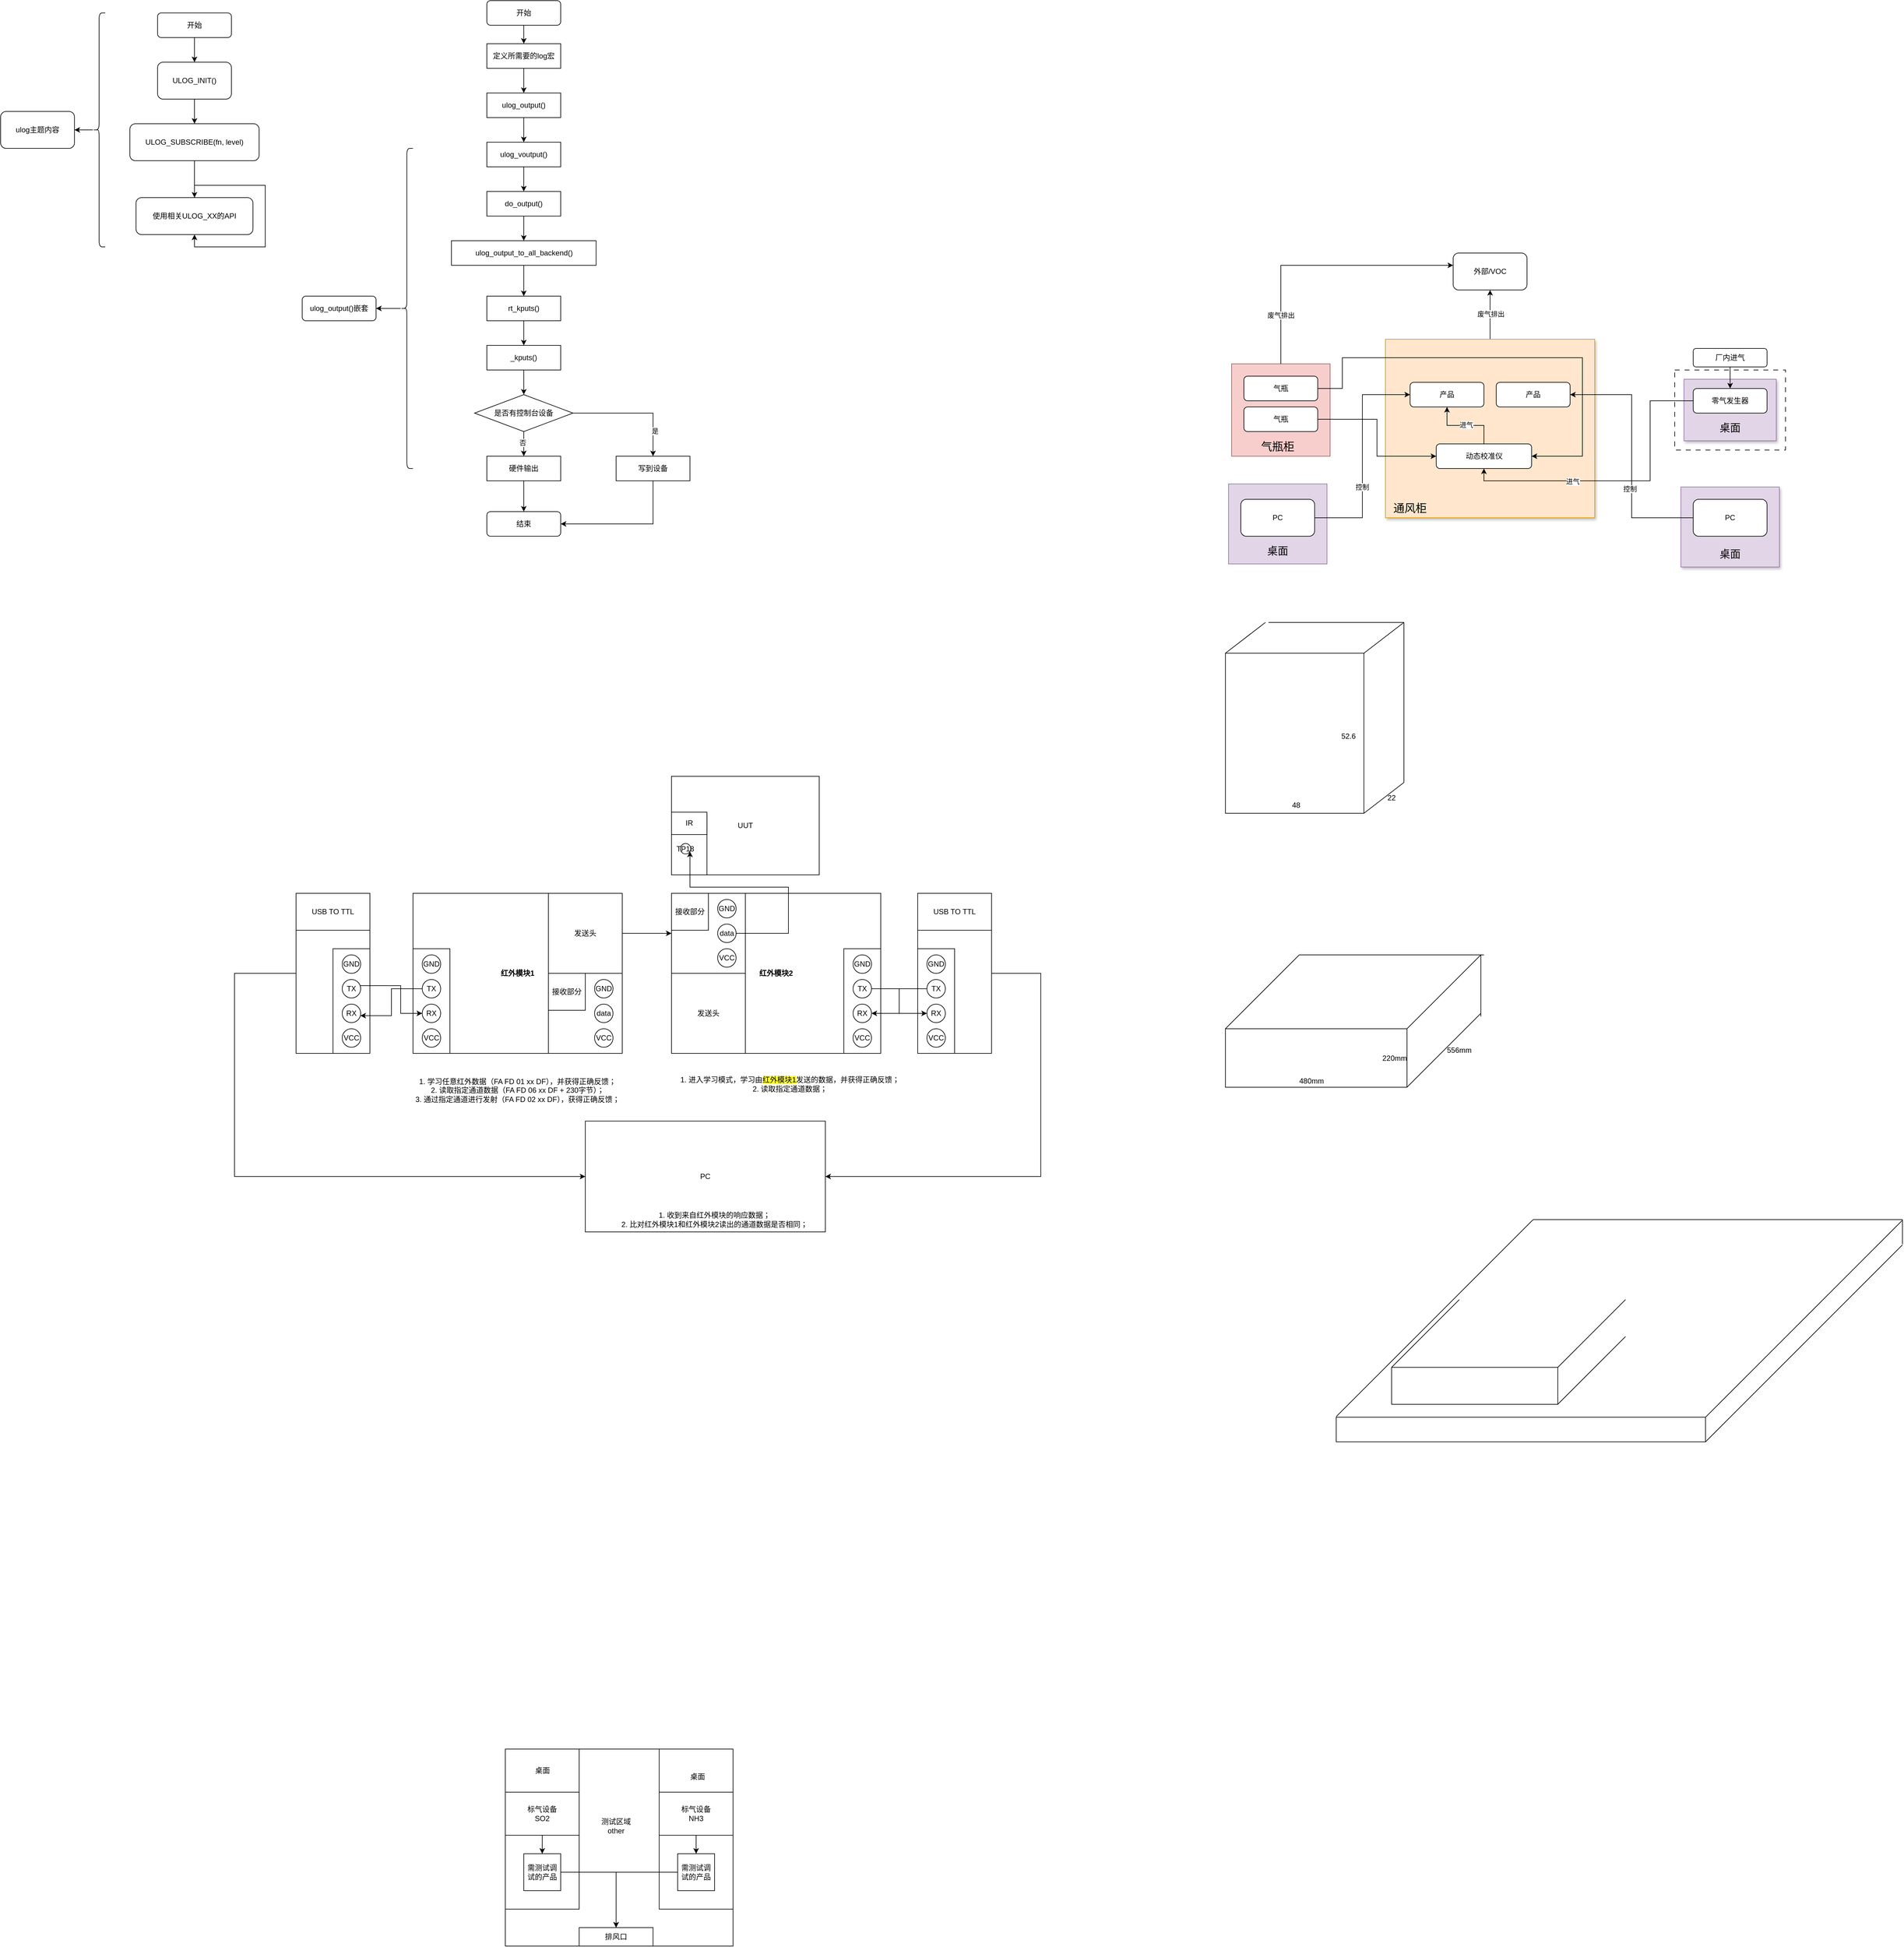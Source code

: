 <mxfile version="25.0.3">
  <diagram name="第 1 页" id="VBYefRN1_Q4a0DNFFzs_">
    <mxGraphModel dx="1318" dy="693" grid="1" gridSize="10" guides="1" tooltips="1" connect="1" arrows="1" fold="1" page="1" pageScale="1" pageWidth="3300" pageHeight="4681" math="0" shadow="0">
      <root>
        <mxCell id="0" />
        <mxCell id="1" parent="0" />
        <mxCell id="qdEmWEFO1mnte5XJ-PPk-58" value="" style="rounded=0;whiteSpace=wrap;html=1;dashed=1;dashPattern=8 8;" vertex="1" parent="1">
          <mxGeometry x="2750" y="620" width="180" height="130" as="geometry" />
        </mxCell>
        <mxCell id="qdEmWEFO1mnte5XJ-PPk-31" style="edgeStyle=orthogonalEdgeStyle;rounded=0;orthogonalLoop=1;jettySize=auto;html=1;entryX=0.5;entryY=1;entryDx=0;entryDy=0;" edge="1" parent="1" source="qdEmWEFO1mnte5XJ-PPk-23" target="qdEmWEFO1mnte5XJ-PPk-30">
          <mxGeometry relative="1" as="geometry" />
        </mxCell>
        <mxCell id="qdEmWEFO1mnte5XJ-PPk-32" value="废气排出" style="edgeLabel;html=1;align=center;verticalAlign=middle;resizable=0;points=[];" vertex="1" connectable="0" parent="qdEmWEFO1mnte5XJ-PPk-31">
          <mxGeometry x="0.036" y="-1" relative="1" as="geometry">
            <mxPoint as="offset" />
          </mxGeometry>
        </mxCell>
        <mxCell id="qdEmWEFO1mnte5XJ-PPk-23" value="" style="rounded=0;whiteSpace=wrap;html=1;fillColor=#ffe6cc;strokeColor=#d79b00;fillStyle=auto;glass=0;shadow=1;" vertex="1" parent="1">
          <mxGeometry x="2280" y="570" width="340" height="290" as="geometry" />
        </mxCell>
        <mxCell id="qdEmWEFO1mnte5XJ-PPk-21" value="" style="rounded=0;whiteSpace=wrap;html=1;fillColor=#e1d5e7;strokeColor=#9673a6;shadow=1;" vertex="1" parent="1">
          <mxGeometry x="2765" y="635" width="150" height="100" as="geometry" />
        </mxCell>
        <mxCell id="qdEmWEFO1mnte5XJ-PPk-19" value="" style="rounded=0;whiteSpace=wrap;html=1;fillColor=#e1d5e7;strokeColor=#9673a6;shadow=1;" vertex="1" parent="1">
          <mxGeometry x="2760" y="810" width="160" height="130" as="geometry" />
        </mxCell>
        <mxCell id="qdEmWEFO1mnte5XJ-PPk-20" value="&lt;font style=&quot;font-size: 17px;&quot;&gt;桌面&lt;/font&gt;" style="text;html=1;align=center;verticalAlign=middle;whiteSpace=wrap;rounded=0;" vertex="1" parent="1">
          <mxGeometry x="2800" y="905" width="80" height="30" as="geometry" />
        </mxCell>
        <mxCell id="qdEmWEFO1mnte5XJ-PPk-18" value="" style="rounded=0;whiteSpace=wrap;html=1;fillColor=#e1d5e7;strokeColor=#9673a6;" vertex="1" parent="1">
          <mxGeometry x="2025" y="805" width="160" height="130" as="geometry" />
        </mxCell>
        <mxCell id="qdEmWEFO1mnte5XJ-PPk-16" value="" style="rounded=0;whiteSpace=wrap;html=1;fillColor=#f8cecc;strokeColor=#b85450;" vertex="1" parent="1">
          <mxGeometry x="2030" y="610" width="160" height="150" as="geometry" />
        </mxCell>
        <mxCell id="KYYOisJlUSR0Ur56qBf6-3" value="" style="edgeStyle=orthogonalEdgeStyle;rounded=0;orthogonalLoop=1;jettySize=auto;html=1;" parent="1" source="KYYOisJlUSR0Ur56qBf6-1" target="KYYOisJlUSR0Ur56qBf6-2" edge="1">
          <mxGeometry relative="1" as="geometry" />
        </mxCell>
        <mxCell id="KYYOisJlUSR0Ur56qBf6-1" value="开始" style="rounded=1;whiteSpace=wrap;html=1;" parent="1" vertex="1">
          <mxGeometry x="285" y="40" width="120" height="40" as="geometry" />
        </mxCell>
        <mxCell id="KYYOisJlUSR0Ur56qBf6-5" value="" style="edgeStyle=orthogonalEdgeStyle;rounded=0;orthogonalLoop=1;jettySize=auto;html=1;" parent="1" source="KYYOisJlUSR0Ur56qBf6-2" target="KYYOisJlUSR0Ur56qBf6-4" edge="1">
          <mxGeometry relative="1" as="geometry" />
        </mxCell>
        <mxCell id="KYYOisJlUSR0Ur56qBf6-2" value="ULOG_INIT()" style="whiteSpace=wrap;html=1;rounded=1;" parent="1" vertex="1">
          <mxGeometry x="285" y="120" width="120" height="60" as="geometry" />
        </mxCell>
        <mxCell id="KYYOisJlUSR0Ur56qBf6-7" value="" style="edgeStyle=orthogonalEdgeStyle;rounded=0;orthogonalLoop=1;jettySize=auto;html=1;" parent="1" source="KYYOisJlUSR0Ur56qBf6-4" target="KYYOisJlUSR0Ur56qBf6-6" edge="1">
          <mxGeometry relative="1" as="geometry" />
        </mxCell>
        <mxCell id="KYYOisJlUSR0Ur56qBf6-4" value="ULOG_SUBSCRIBE(fn, level)" style="whiteSpace=wrap;html=1;rounded=1;" parent="1" vertex="1">
          <mxGeometry x="240" y="220" width="210" height="60" as="geometry" />
        </mxCell>
        <mxCell id="KYYOisJlUSR0Ur56qBf6-6" value="使用相关ULOG_XX的API" style="whiteSpace=wrap;html=1;rounded=1;" parent="1" vertex="1">
          <mxGeometry x="250" y="340" width="190" height="60" as="geometry" />
        </mxCell>
        <mxCell id="KYYOisJlUSR0Ur56qBf6-9" style="edgeStyle=orthogonalEdgeStyle;rounded=0;orthogonalLoop=1;jettySize=auto;html=1;entryX=0.5;entryY=1;entryDx=0;entryDy=0;" parent="1" source="KYYOisJlUSR0Ur56qBf6-6" target="KYYOisJlUSR0Ur56qBf6-6" edge="1">
          <mxGeometry relative="1" as="geometry" />
        </mxCell>
        <mxCell id="90yD588Tg5mHqKN5T0L6-4" value="" style="edgeStyle=orthogonalEdgeStyle;rounded=0;orthogonalLoop=1;jettySize=auto;html=1;" parent="1" source="90yD588Tg5mHqKN5T0L6-2" target="90yD588Tg5mHqKN5T0L6-3" edge="1">
          <mxGeometry relative="1" as="geometry" />
        </mxCell>
        <mxCell id="90yD588Tg5mHqKN5T0L6-2" value="" style="shape=curlyBracket;whiteSpace=wrap;html=1;rounded=1;labelPosition=left;verticalLabelPosition=middle;align=right;verticalAlign=middle;" parent="1" vertex="1">
          <mxGeometry x="180" y="40" width="20" height="380" as="geometry" />
        </mxCell>
        <mxCell id="90yD588Tg5mHqKN5T0L6-3" value="ulog主题内容" style="rounded=1;whiteSpace=wrap;html=1;align=center;" parent="1" vertex="1">
          <mxGeometry x="30" y="200" width="120" height="60" as="geometry" />
        </mxCell>
        <mxCell id="90yD588Tg5mHqKN5T0L6-12" style="edgeStyle=orthogonalEdgeStyle;rounded=0;orthogonalLoop=1;jettySize=auto;html=1;exitX=0.5;exitY=1;exitDx=0;exitDy=0;" parent="1" source="90yD588Tg5mHqKN5T0L6-6" target="90yD588Tg5mHqKN5T0L6-7" edge="1">
          <mxGeometry relative="1" as="geometry" />
        </mxCell>
        <mxCell id="90yD588Tg5mHqKN5T0L6-6" value="开始" style="rounded=1;whiteSpace=wrap;html=1;" parent="1" vertex="1">
          <mxGeometry x="820" y="20" width="120" height="40" as="geometry" />
        </mxCell>
        <mxCell id="90yD588Tg5mHqKN5T0L6-9" value="" style="edgeStyle=orthogonalEdgeStyle;rounded=0;orthogonalLoop=1;jettySize=auto;html=1;" parent="1" source="90yD588Tg5mHqKN5T0L6-7" target="90yD588Tg5mHqKN5T0L6-8" edge="1">
          <mxGeometry relative="1" as="geometry" />
        </mxCell>
        <mxCell id="90yD588Tg5mHqKN5T0L6-7" value="定义所需要的log宏" style="rounded=0;whiteSpace=wrap;html=1;" parent="1" vertex="1">
          <mxGeometry x="820" y="90" width="120" height="40" as="geometry" />
        </mxCell>
        <mxCell id="90yD588Tg5mHqKN5T0L6-11" value="" style="edgeStyle=orthogonalEdgeStyle;rounded=0;orthogonalLoop=1;jettySize=auto;html=1;" parent="1" source="90yD588Tg5mHqKN5T0L6-8" target="90yD588Tg5mHqKN5T0L6-10" edge="1">
          <mxGeometry relative="1" as="geometry" />
        </mxCell>
        <mxCell id="90yD588Tg5mHqKN5T0L6-8" value="ulog_output()" style="whiteSpace=wrap;html=1;rounded=0;" parent="1" vertex="1">
          <mxGeometry x="820" y="170" width="120" height="40" as="geometry" />
        </mxCell>
        <mxCell id="90yD588Tg5mHqKN5T0L6-14" value="" style="edgeStyle=orthogonalEdgeStyle;rounded=0;orthogonalLoop=1;jettySize=auto;html=1;" parent="1" source="90yD588Tg5mHqKN5T0L6-10" target="90yD588Tg5mHqKN5T0L6-13" edge="1">
          <mxGeometry relative="1" as="geometry" />
        </mxCell>
        <mxCell id="90yD588Tg5mHqKN5T0L6-10" value="ulog_voutput()" style="whiteSpace=wrap;html=1;rounded=0;" parent="1" vertex="1">
          <mxGeometry x="820" y="250" width="120" height="40" as="geometry" />
        </mxCell>
        <mxCell id="90yD588Tg5mHqKN5T0L6-16" value="" style="edgeStyle=orthogonalEdgeStyle;rounded=0;orthogonalLoop=1;jettySize=auto;html=1;" parent="1" source="90yD588Tg5mHqKN5T0L6-13" target="90yD588Tg5mHqKN5T0L6-15" edge="1">
          <mxGeometry relative="1" as="geometry" />
        </mxCell>
        <mxCell id="90yD588Tg5mHqKN5T0L6-13" value="do_output()" style="whiteSpace=wrap;html=1;rounded=0;" parent="1" vertex="1">
          <mxGeometry x="820" y="330" width="120" height="40" as="geometry" />
        </mxCell>
        <mxCell id="90yD588Tg5mHqKN5T0L6-18" value="" style="edgeStyle=orthogonalEdgeStyle;rounded=0;orthogonalLoop=1;jettySize=auto;html=1;" parent="1" source="90yD588Tg5mHqKN5T0L6-15" target="90yD588Tg5mHqKN5T0L6-17" edge="1">
          <mxGeometry relative="1" as="geometry" />
        </mxCell>
        <mxCell id="90yD588Tg5mHqKN5T0L6-15" value="ulog_output_to_all_backend()" style="whiteSpace=wrap;html=1;rounded=0;" parent="1" vertex="1">
          <mxGeometry x="762.5" y="410" width="235" height="40" as="geometry" />
        </mxCell>
        <mxCell id="90yD588Tg5mHqKN5T0L6-20" value="" style="edgeStyle=orthogonalEdgeStyle;rounded=0;orthogonalLoop=1;jettySize=auto;html=1;" parent="1" source="90yD588Tg5mHqKN5T0L6-17" target="90yD588Tg5mHqKN5T0L6-19" edge="1">
          <mxGeometry relative="1" as="geometry" />
        </mxCell>
        <mxCell id="90yD588Tg5mHqKN5T0L6-17" value="rt_kputs()" style="whiteSpace=wrap;html=1;rounded=0;" parent="1" vertex="1">
          <mxGeometry x="820" y="500" width="120" height="40" as="geometry" />
        </mxCell>
        <mxCell id="90yD588Tg5mHqKN5T0L6-22" value="" style="edgeStyle=orthogonalEdgeStyle;rounded=0;orthogonalLoop=1;jettySize=auto;html=1;" parent="1" source="90yD588Tg5mHqKN5T0L6-19" target="90yD588Tg5mHqKN5T0L6-21" edge="1">
          <mxGeometry relative="1" as="geometry" />
        </mxCell>
        <mxCell id="90yD588Tg5mHqKN5T0L6-19" value="_kputs()" style="whiteSpace=wrap;html=1;rounded=0;" parent="1" vertex="1">
          <mxGeometry x="820" y="580" width="120" height="40" as="geometry" />
        </mxCell>
        <mxCell id="90yD588Tg5mHqKN5T0L6-24" value="" style="edgeStyle=orthogonalEdgeStyle;rounded=0;orthogonalLoop=1;jettySize=auto;html=1;" parent="1" source="90yD588Tg5mHqKN5T0L6-21" target="90yD588Tg5mHqKN5T0L6-23" edge="1">
          <mxGeometry relative="1" as="geometry" />
        </mxCell>
        <mxCell id="90yD588Tg5mHqKN5T0L6-25" value="否" style="edgeLabel;html=1;align=center;verticalAlign=middle;resizable=0;points=[];" parent="90yD588Tg5mHqKN5T0L6-24" vertex="1" connectable="0">
          <mxGeometry x="-0.1" y="-2" relative="1" as="geometry">
            <mxPoint as="offset" />
          </mxGeometry>
        </mxCell>
        <mxCell id="90yD588Tg5mHqKN5T0L6-27" value="" style="edgeStyle=orthogonalEdgeStyle;rounded=0;orthogonalLoop=1;jettySize=auto;html=1;" parent="1" source="90yD588Tg5mHqKN5T0L6-21" target="90yD588Tg5mHqKN5T0L6-26" edge="1">
          <mxGeometry relative="1" as="geometry" />
        </mxCell>
        <mxCell id="90yD588Tg5mHqKN5T0L6-28" value="是" style="edgeLabel;html=1;align=center;verticalAlign=middle;resizable=0;points=[];" parent="90yD588Tg5mHqKN5T0L6-27" vertex="1" connectable="0">
          <mxGeometry x="0.588" y="3" relative="1" as="geometry">
            <mxPoint as="offset" />
          </mxGeometry>
        </mxCell>
        <mxCell id="90yD588Tg5mHqKN5T0L6-21" value="是否有控制台设备" style="rhombus;whiteSpace=wrap;html=1;rounded=0;" parent="1" vertex="1">
          <mxGeometry x="800" y="660" width="160" height="60" as="geometry" />
        </mxCell>
        <mxCell id="90yD588Tg5mHqKN5T0L6-32" style="edgeStyle=orthogonalEdgeStyle;rounded=0;orthogonalLoop=1;jettySize=auto;html=1;exitX=0.5;exitY=1;exitDx=0;exitDy=0;" parent="1" source="90yD588Tg5mHqKN5T0L6-23" target="90yD588Tg5mHqKN5T0L6-29" edge="1">
          <mxGeometry relative="1" as="geometry" />
        </mxCell>
        <mxCell id="90yD588Tg5mHqKN5T0L6-23" value="硬件输出" style="whiteSpace=wrap;html=1;rounded=0;" parent="1" vertex="1">
          <mxGeometry x="820" y="760" width="120" height="40" as="geometry" />
        </mxCell>
        <mxCell id="90yD588Tg5mHqKN5T0L6-33" style="edgeStyle=orthogonalEdgeStyle;rounded=0;orthogonalLoop=1;jettySize=auto;html=1;exitX=0.5;exitY=1;exitDx=0;exitDy=0;entryX=1;entryY=0.5;entryDx=0;entryDy=0;" parent="1" source="90yD588Tg5mHqKN5T0L6-26" target="90yD588Tg5mHqKN5T0L6-29" edge="1">
          <mxGeometry relative="1" as="geometry" />
        </mxCell>
        <mxCell id="90yD588Tg5mHqKN5T0L6-26" value="写到设备" style="whiteSpace=wrap;html=1;rounded=0;" parent="1" vertex="1">
          <mxGeometry x="1030" y="760" width="120" height="40" as="geometry" />
        </mxCell>
        <mxCell id="90yD588Tg5mHqKN5T0L6-29" value="结束" style="rounded=1;whiteSpace=wrap;html=1;" parent="1" vertex="1">
          <mxGeometry x="820" y="850" width="120" height="40" as="geometry" />
        </mxCell>
        <mxCell id="90yD588Tg5mHqKN5T0L6-36" value="" style="edgeStyle=orthogonalEdgeStyle;rounded=0;orthogonalLoop=1;jettySize=auto;html=1;" parent="1" source="90yD588Tg5mHqKN5T0L6-34" target="90yD588Tg5mHqKN5T0L6-35" edge="1">
          <mxGeometry relative="1" as="geometry" />
        </mxCell>
        <mxCell id="90yD588Tg5mHqKN5T0L6-34" value="" style="shape=curlyBracket;whiteSpace=wrap;html=1;rounded=1;labelPosition=left;verticalLabelPosition=middle;align=right;verticalAlign=middle;" parent="1" vertex="1">
          <mxGeometry x="680" y="260" width="20" height="520" as="geometry" />
        </mxCell>
        <mxCell id="90yD588Tg5mHqKN5T0L6-35" value="ulog_output()嵌套" style="whiteSpace=wrap;html=1;align=center;rounded=1;" parent="1" vertex="1">
          <mxGeometry x="520" y="500" width="120" height="40" as="geometry" />
        </mxCell>
        <mxCell id="g5xxGOTNsoSL2lDNkgLA-3" value="红外模块1" style="rounded=0;whiteSpace=wrap;html=1;fontStyle=1" parent="1" vertex="1">
          <mxGeometry x="700" y="1470" width="340" height="260" as="geometry" />
        </mxCell>
        <mxCell id="g5xxGOTNsoSL2lDNkgLA-60" style="edgeStyle=orthogonalEdgeStyle;rounded=0;orthogonalLoop=1;jettySize=auto;html=1;" parent="1" source="g5xxGOTNsoSL2lDNkgLA-4" edge="1">
          <mxGeometry relative="1" as="geometry">
            <mxPoint x="1120" y="1535.0" as="targetPoint" />
          </mxGeometry>
        </mxCell>
        <mxCell id="g5xxGOTNsoSL2lDNkgLA-4" value="发送头" style="rounded=0;whiteSpace=wrap;html=1;" parent="1" vertex="1">
          <mxGeometry x="920" y="1470" width="120" height="130" as="geometry" />
        </mxCell>
        <mxCell id="g5xxGOTNsoSL2lDNkgLA-5" value="" style="rounded=0;whiteSpace=wrap;html=1;" parent="1" vertex="1">
          <mxGeometry x="920" y="1600" width="120" height="130" as="geometry" />
        </mxCell>
        <mxCell id="g5xxGOTNsoSL2lDNkgLA-6" value="GND" style="ellipse;whiteSpace=wrap;html=1;aspect=fixed;" parent="1" vertex="1">
          <mxGeometry x="995" y="1610" width="30" height="30" as="geometry" />
        </mxCell>
        <mxCell id="g5xxGOTNsoSL2lDNkgLA-7" value="data" style="ellipse;whiteSpace=wrap;html=1;aspect=fixed;" parent="1" vertex="1">
          <mxGeometry x="995" y="1650" width="30" height="30" as="geometry" />
        </mxCell>
        <mxCell id="g5xxGOTNsoSL2lDNkgLA-8" value="VCC" style="ellipse;whiteSpace=wrap;html=1;aspect=fixed;" parent="1" vertex="1">
          <mxGeometry x="995" y="1690" width="30" height="30" as="geometry" />
        </mxCell>
        <mxCell id="g5xxGOTNsoSL2lDNkgLA-9" value="接收部分" style="rounded=0;whiteSpace=wrap;html=1;" parent="1" vertex="1">
          <mxGeometry x="920" y="1600" width="60" height="60" as="geometry" />
        </mxCell>
        <mxCell id="g5xxGOTNsoSL2lDNkgLA-10" value="" style="rounded=0;whiteSpace=wrap;html=1;" parent="1" vertex="1">
          <mxGeometry x="700" y="1560" width="60" height="170" as="geometry" />
        </mxCell>
        <mxCell id="g5xxGOTNsoSL2lDNkgLA-11" value="TX" style="ellipse;whiteSpace=wrap;html=1;aspect=fixed;" parent="1" vertex="1">
          <mxGeometry x="715" y="1610" width="30" height="30" as="geometry" />
        </mxCell>
        <mxCell id="g5xxGOTNsoSL2lDNkgLA-12" value="RX" style="ellipse;whiteSpace=wrap;html=1;aspect=fixed;" parent="1" vertex="1">
          <mxGeometry x="715" y="1650" width="30" height="30" as="geometry" />
        </mxCell>
        <mxCell id="g5xxGOTNsoSL2lDNkgLA-13" value="VCC" style="ellipse;whiteSpace=wrap;html=1;aspect=fixed;" parent="1" vertex="1">
          <mxGeometry x="715" y="1690" width="30" height="30" as="geometry" />
        </mxCell>
        <mxCell id="g5xxGOTNsoSL2lDNkgLA-14" value="GND" style="ellipse;whiteSpace=wrap;html=1;aspect=fixed;" parent="1" vertex="1">
          <mxGeometry x="715" y="1570" width="30" height="30" as="geometry" />
        </mxCell>
        <mxCell id="g5xxGOTNsoSL2lDNkgLA-72" style="edgeStyle=orthogonalEdgeStyle;rounded=0;orthogonalLoop=1;jettySize=auto;html=1;entryX=0;entryY=0.5;entryDx=0;entryDy=0;" parent="1" source="g5xxGOTNsoSL2lDNkgLA-20" target="g5xxGOTNsoSL2lDNkgLA-31" edge="1">
          <mxGeometry relative="1" as="geometry">
            <Array as="points">
              <mxPoint x="410" y="1600" />
              <mxPoint x="410" y="1930" />
            </Array>
          </mxGeometry>
        </mxCell>
        <mxCell id="g5xxGOTNsoSL2lDNkgLA-20" value="" style="rounded=0;whiteSpace=wrap;html=1;" parent="1" vertex="1">
          <mxGeometry x="510" y="1470" width="120" height="260" as="geometry" />
        </mxCell>
        <mxCell id="g5xxGOTNsoSL2lDNkgLA-21" value="USB TO TTL" style="rounded=0;whiteSpace=wrap;html=1;" parent="1" vertex="1">
          <mxGeometry x="510" y="1470" width="120" height="60" as="geometry" />
        </mxCell>
        <mxCell id="g5xxGOTNsoSL2lDNkgLA-22" value="" style="rounded=0;whiteSpace=wrap;html=1;" parent="1" vertex="1">
          <mxGeometry x="570" y="1560" width="60" height="170" as="geometry" />
        </mxCell>
        <mxCell id="g5xxGOTNsoSL2lDNkgLA-27" style="edgeStyle=orthogonalEdgeStyle;rounded=0;orthogonalLoop=1;jettySize=auto;html=1;entryX=0;entryY=0.5;entryDx=0;entryDy=0;" parent="1" source="g5xxGOTNsoSL2lDNkgLA-23" target="g5xxGOTNsoSL2lDNkgLA-12" edge="1">
          <mxGeometry relative="1" as="geometry">
            <Array as="points">
              <mxPoint x="680" y="1620" />
              <mxPoint x="680" y="1665" />
            </Array>
          </mxGeometry>
        </mxCell>
        <mxCell id="g5xxGOTNsoSL2lDNkgLA-23" value="TX" style="ellipse;whiteSpace=wrap;html=1;aspect=fixed;" parent="1" vertex="1">
          <mxGeometry x="585" y="1610" width="30" height="30" as="geometry" />
        </mxCell>
        <mxCell id="g5xxGOTNsoSL2lDNkgLA-24" value="RX" style="ellipse;whiteSpace=wrap;html=1;aspect=fixed;" parent="1" vertex="1">
          <mxGeometry x="585" y="1650" width="30" height="30" as="geometry" />
        </mxCell>
        <mxCell id="g5xxGOTNsoSL2lDNkgLA-25" value="VCC" style="ellipse;whiteSpace=wrap;html=1;aspect=fixed;" parent="1" vertex="1">
          <mxGeometry x="585" y="1690" width="30" height="30" as="geometry" />
        </mxCell>
        <mxCell id="g5xxGOTNsoSL2lDNkgLA-26" value="GND" style="ellipse;whiteSpace=wrap;html=1;aspect=fixed;" parent="1" vertex="1">
          <mxGeometry x="585" y="1570" width="30" height="30" as="geometry" />
        </mxCell>
        <mxCell id="g5xxGOTNsoSL2lDNkgLA-31" value="PC" style="rounded=0;whiteSpace=wrap;html=1;" parent="1" vertex="1">
          <mxGeometry x="980" y="1840" width="390" height="180" as="geometry" />
        </mxCell>
        <mxCell id="g5xxGOTNsoSL2lDNkgLA-38" style="edgeStyle=orthogonalEdgeStyle;rounded=0;orthogonalLoop=1;jettySize=auto;html=1;exitX=0;exitY=0.5;exitDx=0;exitDy=0;entryX=0.984;entryY=0.625;entryDx=0;entryDy=0;entryPerimeter=0;" parent="1" source="g5xxGOTNsoSL2lDNkgLA-11" target="g5xxGOTNsoSL2lDNkgLA-24" edge="1">
          <mxGeometry relative="1" as="geometry" />
        </mxCell>
        <mxCell id="g5xxGOTNsoSL2lDNkgLA-56" value="" style="group" parent="1" vertex="1" connectable="0">
          <mxGeometry x="1120" y="1280" width="240" height="160" as="geometry" />
        </mxCell>
        <mxCell id="g5xxGOTNsoSL2lDNkgLA-15" value="UUT" style="rounded=0;whiteSpace=wrap;html=1;" parent="g5xxGOTNsoSL2lDNkgLA-56" vertex="1">
          <mxGeometry width="240" height="160" as="geometry" />
        </mxCell>
        <mxCell id="g5xxGOTNsoSL2lDNkgLA-16" value="" style="rounded=0;whiteSpace=wrap;html=1;" parent="g5xxGOTNsoSL2lDNkgLA-56" vertex="1">
          <mxGeometry y="61.818" width="57.6" height="98.182" as="geometry" />
        </mxCell>
        <mxCell id="g5xxGOTNsoSL2lDNkgLA-17" value="IR" style="rounded=0;whiteSpace=wrap;html=1;" parent="g5xxGOTNsoSL2lDNkgLA-56" vertex="1">
          <mxGeometry y="58.182" width="57.6" height="36.364" as="geometry" />
        </mxCell>
        <mxCell id="g5xxGOTNsoSL2lDNkgLA-18" value="TP18" style="ellipse;whiteSpace=wrap;html=1;aspect=fixed;" parent="g5xxGOTNsoSL2lDNkgLA-56" vertex="1">
          <mxGeometry x="14.4" y="109.091" width="16.956" height="16.956" as="geometry" />
        </mxCell>
        <mxCell id="g5xxGOTNsoSL2lDNkgLA-42" value="红外模块2" style="rounded=0;whiteSpace=wrap;html=1;fontStyle=1;container=0;" parent="1" vertex="1">
          <mxGeometry x="1120" y="1470" width="340" height="260" as="geometry" />
        </mxCell>
        <mxCell id="g5xxGOTNsoSL2lDNkgLA-43" value="发送头" style="rounded=0;whiteSpace=wrap;html=1;container=0;" parent="1" vertex="1">
          <mxGeometry x="1120" y="1600" width="120" height="130" as="geometry" />
        </mxCell>
        <mxCell id="g5xxGOTNsoSL2lDNkgLA-57" value="" style="group" parent="1" vertex="1" connectable="0">
          <mxGeometry x="1120" y="1470" width="120" height="130" as="geometry" />
        </mxCell>
        <mxCell id="g5xxGOTNsoSL2lDNkgLA-44" value="" style="rounded=0;whiteSpace=wrap;html=1;container=0;" parent="g5xxGOTNsoSL2lDNkgLA-57" vertex="1">
          <mxGeometry width="120" height="130" as="geometry" />
        </mxCell>
        <mxCell id="g5xxGOTNsoSL2lDNkgLA-45" value="GND" style="ellipse;whiteSpace=wrap;html=1;aspect=fixed;container=0;" parent="g5xxGOTNsoSL2lDNkgLA-57" vertex="1">
          <mxGeometry x="75" y="10" width="30" height="30" as="geometry" />
        </mxCell>
        <mxCell id="g5xxGOTNsoSL2lDNkgLA-46" value="data" style="ellipse;whiteSpace=wrap;html=1;aspect=fixed;container=0;" parent="g5xxGOTNsoSL2lDNkgLA-57" vertex="1">
          <mxGeometry x="75" y="50" width="30" height="30" as="geometry" />
        </mxCell>
        <mxCell id="g5xxGOTNsoSL2lDNkgLA-47" value="VCC" style="ellipse;whiteSpace=wrap;html=1;aspect=fixed;container=0;" parent="g5xxGOTNsoSL2lDNkgLA-57" vertex="1">
          <mxGeometry x="75" y="90" width="30" height="30" as="geometry" />
        </mxCell>
        <mxCell id="g5xxGOTNsoSL2lDNkgLA-48" value="接收部分" style="rounded=0;whiteSpace=wrap;html=1;container=0;" parent="g5xxGOTNsoSL2lDNkgLA-57" vertex="1">
          <mxGeometry width="60" height="60" as="geometry" />
        </mxCell>
        <mxCell id="g5xxGOTNsoSL2lDNkgLA-58" value="" style="group" parent="1" vertex="1" connectable="0">
          <mxGeometry x="1400" y="1560" width="60" height="170" as="geometry" />
        </mxCell>
        <mxCell id="g5xxGOTNsoSL2lDNkgLA-49" value="" style="rounded=0;whiteSpace=wrap;html=1;container=0;" parent="g5xxGOTNsoSL2lDNkgLA-58" vertex="1">
          <mxGeometry width="60" height="170" as="geometry" />
        </mxCell>
        <mxCell id="g5xxGOTNsoSL2lDNkgLA-50" value="TX" style="ellipse;whiteSpace=wrap;html=1;aspect=fixed;container=0;" parent="g5xxGOTNsoSL2lDNkgLA-58" vertex="1">
          <mxGeometry x="15" y="50" width="30" height="30" as="geometry" />
        </mxCell>
        <mxCell id="g5xxGOTNsoSL2lDNkgLA-51" value="RX" style="ellipse;whiteSpace=wrap;html=1;aspect=fixed;container=0;" parent="g5xxGOTNsoSL2lDNkgLA-58" vertex="1">
          <mxGeometry x="15" y="90" width="30" height="30" as="geometry" />
        </mxCell>
        <mxCell id="g5xxGOTNsoSL2lDNkgLA-52" value="VCC" style="ellipse;whiteSpace=wrap;html=1;aspect=fixed;container=0;" parent="g5xxGOTNsoSL2lDNkgLA-58" vertex="1">
          <mxGeometry x="15" y="130" width="30" height="30" as="geometry" />
        </mxCell>
        <mxCell id="g5xxGOTNsoSL2lDNkgLA-53" value="GND" style="ellipse;whiteSpace=wrap;html=1;aspect=fixed;container=0;" parent="g5xxGOTNsoSL2lDNkgLA-58" vertex="1">
          <mxGeometry x="15" y="10" width="30" height="30" as="geometry" />
        </mxCell>
        <mxCell id="g5xxGOTNsoSL2lDNkgLA-59" value="1. 学习任意红外数据（FA FD 01 xx DF），并获得正确反馈；&lt;div&gt;2. 读取指定通道数据（FA FD 06 xx DF + 230字节）；&lt;br&gt;&lt;div&gt;3. 通过指定通道进行发射（FA FD 02 xx DF），获得正确反馈；&lt;/div&gt;&lt;/div&gt;" style="text;html=1;align=center;verticalAlign=middle;whiteSpace=wrap;rounded=0;" parent="1" vertex="1">
          <mxGeometry x="700" y="1750" width="340" height="80" as="geometry" />
        </mxCell>
        <mxCell id="g5xxGOTNsoSL2lDNkgLA-61" style="edgeStyle=orthogonalEdgeStyle;rounded=0;orthogonalLoop=1;jettySize=auto;html=1;exitX=1;exitY=0.5;exitDx=0;exitDy=0;" parent="1" source="g5xxGOTNsoSL2lDNkgLA-46" target="g5xxGOTNsoSL2lDNkgLA-18" edge="1">
          <mxGeometry relative="1" as="geometry">
            <Array as="points">
              <mxPoint x="1310" y="1535" />
              <mxPoint x="1310" y="1460" />
              <mxPoint x="1150" y="1460" />
            </Array>
          </mxGeometry>
        </mxCell>
        <mxCell id="g5xxGOTNsoSL2lDNkgLA-62" value="1. 进入学习模式，学习由&lt;span style=&quot;background-color: rgb(255, 255, 51);&quot;&gt;红外模块1&lt;/span&gt;发送的数据，并获得正确反馈；&lt;div&gt;2. 读取指定通道数据；&lt;/div&gt;" style="text;html=1;align=center;verticalAlign=middle;whiteSpace=wrap;rounded=0;" parent="1" vertex="1">
          <mxGeometry x="1125" y="1740" width="375" height="80" as="geometry" />
        </mxCell>
        <mxCell id="g5xxGOTNsoSL2lDNkgLA-73" style="edgeStyle=orthogonalEdgeStyle;rounded=0;orthogonalLoop=1;jettySize=auto;html=1;exitX=1;exitY=0.5;exitDx=0;exitDy=0;entryX=1;entryY=0.5;entryDx=0;entryDy=0;" parent="1" source="g5xxGOTNsoSL2lDNkgLA-63" target="g5xxGOTNsoSL2lDNkgLA-31" edge="1">
          <mxGeometry relative="1" as="geometry">
            <Array as="points">
              <mxPoint x="1720" y="1600" />
              <mxPoint x="1720" y="1930" />
            </Array>
          </mxGeometry>
        </mxCell>
        <mxCell id="g5xxGOTNsoSL2lDNkgLA-63" value="" style="rounded=0;whiteSpace=wrap;html=1;" parent="1" vertex="1">
          <mxGeometry x="1520" y="1470" width="120" height="260" as="geometry" />
        </mxCell>
        <mxCell id="g5xxGOTNsoSL2lDNkgLA-64" value="USB TO TTL" style="rounded=0;whiteSpace=wrap;html=1;" parent="1" vertex="1">
          <mxGeometry x="1520" y="1470" width="120" height="60" as="geometry" />
        </mxCell>
        <mxCell id="g5xxGOTNsoSL2lDNkgLA-65" value="" style="rounded=0;whiteSpace=wrap;html=1;" parent="1" vertex="1">
          <mxGeometry x="1520" y="1560" width="60" height="170" as="geometry" />
        </mxCell>
        <mxCell id="g5xxGOTNsoSL2lDNkgLA-75" style="edgeStyle=orthogonalEdgeStyle;rounded=0;orthogonalLoop=1;jettySize=auto;html=1;exitX=0;exitY=0.5;exitDx=0;exitDy=0;entryX=1;entryY=0.5;entryDx=0;entryDy=0;" parent="1" source="g5xxGOTNsoSL2lDNkgLA-66" target="g5xxGOTNsoSL2lDNkgLA-51" edge="1">
          <mxGeometry relative="1" as="geometry" />
        </mxCell>
        <mxCell id="g5xxGOTNsoSL2lDNkgLA-66" value="TX" style="ellipse;whiteSpace=wrap;html=1;aspect=fixed;" parent="1" vertex="1">
          <mxGeometry x="1535" y="1610" width="30" height="30" as="geometry" />
        </mxCell>
        <mxCell id="g5xxGOTNsoSL2lDNkgLA-67" value="RX" style="ellipse;whiteSpace=wrap;html=1;aspect=fixed;" parent="1" vertex="1">
          <mxGeometry x="1535" y="1650" width="30" height="30" as="geometry" />
        </mxCell>
        <mxCell id="g5xxGOTNsoSL2lDNkgLA-68" value="VCC" style="ellipse;whiteSpace=wrap;html=1;aspect=fixed;" parent="1" vertex="1">
          <mxGeometry x="1535" y="1690" width="30" height="30" as="geometry" />
        </mxCell>
        <mxCell id="g5xxGOTNsoSL2lDNkgLA-69" value="GND" style="ellipse;whiteSpace=wrap;html=1;aspect=fixed;" parent="1" vertex="1">
          <mxGeometry x="1535" y="1570" width="30" height="30" as="geometry" />
        </mxCell>
        <mxCell id="g5xxGOTNsoSL2lDNkgLA-70" style="edgeStyle=orthogonalEdgeStyle;rounded=0;orthogonalLoop=1;jettySize=auto;html=1;entryX=0;entryY=0.5;entryDx=0;entryDy=0;" parent="1" source="g5xxGOTNsoSL2lDNkgLA-50" target="g5xxGOTNsoSL2lDNkgLA-67" edge="1">
          <mxGeometry relative="1" as="geometry" />
        </mxCell>
        <mxCell id="g5xxGOTNsoSL2lDNkgLA-74" value="&lt;div&gt;1. 收到来自红外模块的响应数据；&lt;/div&gt;2. 比对红外模块1和红外模块2读出的通道数据是否相同；" style="text;html=1;align=center;verticalAlign=middle;whiteSpace=wrap;rounded=0;" parent="1" vertex="1">
          <mxGeometry x="1030" y="1960" width="320" height="80" as="geometry" />
        </mxCell>
        <mxCell id="r_3BvQJMOsZDoT6vy0jY-2" value="" style="rounded=0;whiteSpace=wrap;html=1;" parent="1" vertex="1">
          <mxGeometry x="850" y="2860" width="370" height="320" as="geometry" />
        </mxCell>
        <mxCell id="r_3BvQJMOsZDoT6vy0jY-3" value="" style="rounded=0;whiteSpace=wrap;html=1;" parent="1" vertex="1">
          <mxGeometry x="1100" y="2860" width="120" height="260" as="geometry" />
        </mxCell>
        <mxCell id="r_3BvQJMOsZDoT6vy0jY-4" value="桌面" style="text;html=1;align=center;verticalAlign=middle;whiteSpace=wrap;rounded=0;" parent="1" vertex="1">
          <mxGeometry x="1125" y="2880" width="75" height="50" as="geometry" />
        </mxCell>
        <mxCell id="r_3BvQJMOsZDoT6vy0jY-21" style="edgeStyle=orthogonalEdgeStyle;rounded=0;orthogonalLoop=1;jettySize=auto;html=1;exitX=0.5;exitY=1;exitDx=0;exitDy=0;entryX=0.5;entryY=0;entryDx=0;entryDy=0;" parent="1" source="r_3BvQJMOsZDoT6vy0jY-5" target="r_3BvQJMOsZDoT6vy0jY-6" edge="1">
          <mxGeometry relative="1" as="geometry" />
        </mxCell>
        <mxCell id="r_3BvQJMOsZDoT6vy0jY-5" value="标气设备&lt;div&gt;NH3&lt;/div&gt;" style="rounded=0;whiteSpace=wrap;html=1;" parent="1" vertex="1">
          <mxGeometry x="1100" y="2930" width="120" height="70" as="geometry" />
        </mxCell>
        <mxCell id="r_3BvQJMOsZDoT6vy0jY-26" style="edgeStyle=orthogonalEdgeStyle;rounded=0;orthogonalLoop=1;jettySize=auto;html=1;entryX=0.5;entryY=0;entryDx=0;entryDy=0;" parent="1" source="r_3BvQJMOsZDoT6vy0jY-6" target="r_3BvQJMOsZDoT6vy0jY-9" edge="1">
          <mxGeometry relative="1" as="geometry" />
        </mxCell>
        <mxCell id="r_3BvQJMOsZDoT6vy0jY-6" value="需测试调试的产品" style="rounded=0;whiteSpace=wrap;html=1;" parent="1" vertex="1">
          <mxGeometry x="1130" y="3030" width="60" height="60" as="geometry" />
        </mxCell>
        <mxCell id="r_3BvQJMOsZDoT6vy0jY-9" value="排风口" style="rounded=0;whiteSpace=wrap;html=1;" parent="1" vertex="1">
          <mxGeometry x="970" y="3150" width="120" height="30" as="geometry" />
        </mxCell>
        <mxCell id="r_3BvQJMOsZDoT6vy0jY-12" value="测试区域&lt;div&gt;other&lt;/div&gt;" style="text;html=1;align=center;verticalAlign=middle;whiteSpace=wrap;rounded=0;" parent="1" vertex="1">
          <mxGeometry x="990" y="2970" width="80" height="30" as="geometry" />
        </mxCell>
        <mxCell id="r_3BvQJMOsZDoT6vy0jY-13" value="" style="rounded=0;whiteSpace=wrap;html=1;" parent="1" vertex="1">
          <mxGeometry x="850" y="2860" width="120" height="260" as="geometry" />
        </mxCell>
        <mxCell id="r_3BvQJMOsZDoT6vy0jY-20" style="edgeStyle=orthogonalEdgeStyle;rounded=0;orthogonalLoop=1;jettySize=auto;html=1;" parent="1" source="r_3BvQJMOsZDoT6vy0jY-14" target="r_3BvQJMOsZDoT6vy0jY-15" edge="1">
          <mxGeometry relative="1" as="geometry" />
        </mxCell>
        <mxCell id="r_3BvQJMOsZDoT6vy0jY-14" value="标气设备&lt;div&gt;SO2&lt;/div&gt;" style="rounded=0;whiteSpace=wrap;html=1;" parent="1" vertex="1">
          <mxGeometry x="850" y="2930" width="120" height="70" as="geometry" />
        </mxCell>
        <mxCell id="r_3BvQJMOsZDoT6vy0jY-25" style="edgeStyle=orthogonalEdgeStyle;rounded=0;orthogonalLoop=1;jettySize=auto;html=1;entryX=0.5;entryY=0;entryDx=0;entryDy=0;" parent="1" source="r_3BvQJMOsZDoT6vy0jY-15" target="r_3BvQJMOsZDoT6vy0jY-9" edge="1">
          <mxGeometry relative="1" as="geometry" />
        </mxCell>
        <mxCell id="r_3BvQJMOsZDoT6vy0jY-15" value="需测试调试的产品" style="rounded=0;whiteSpace=wrap;html=1;" parent="1" vertex="1">
          <mxGeometry x="880" y="3030" width="60" height="60" as="geometry" />
        </mxCell>
        <mxCell id="r_3BvQJMOsZDoT6vy0jY-17" value="桌面" style="text;html=1;align=center;verticalAlign=middle;whiteSpace=wrap;rounded=0;" parent="1" vertex="1">
          <mxGeometry x="872.5" y="2870" width="75" height="50" as="geometry" />
        </mxCell>
        <mxCell id="qdEmWEFO1mnte5XJ-PPk-11" style="edgeStyle=orthogonalEdgeStyle;rounded=0;orthogonalLoop=1;jettySize=auto;html=1;entryX=0.5;entryY=1;entryDx=0;entryDy=0;" edge="1" parent="1" source="MkJN3EaGuhQjYFLI0Iza-1" target="MkJN3EaGuhQjYFLI0Iza-2">
          <mxGeometry relative="1" as="geometry">
            <Array as="points">
              <mxPoint x="2710" y="800" />
              <mxPoint x="2440" y="800" />
            </Array>
          </mxGeometry>
        </mxCell>
        <mxCell id="qdEmWEFO1mnte5XJ-PPk-29" value="进气" style="edgeLabel;html=1;align=center;verticalAlign=middle;resizable=0;points=[];" vertex="1" connectable="0" parent="qdEmWEFO1mnte5XJ-PPk-11">
          <mxGeometry x="0.331" y="1" relative="1" as="geometry">
            <mxPoint as="offset" />
          </mxGeometry>
        </mxCell>
        <mxCell id="MkJN3EaGuhQjYFLI0Iza-1" value="零气发生器" style="rounded=1;whiteSpace=wrap;html=1;" parent="1" vertex="1">
          <mxGeometry x="2780" y="650" width="120" height="40" as="geometry" />
        </mxCell>
        <mxCell id="MkJN3EaGuhQjYFLI0Iza-22" style="edgeStyle=orthogonalEdgeStyle;rounded=0;orthogonalLoop=1;jettySize=auto;html=1;entryX=0.5;entryY=1;entryDx=0;entryDy=0;" parent="1" source="MkJN3EaGuhQjYFLI0Iza-2" target="MkJN3EaGuhQjYFLI0Iza-6" edge="1">
          <mxGeometry relative="1" as="geometry" />
        </mxCell>
        <mxCell id="MkJN3EaGuhQjYFLI0Iza-31" value="进气" style="edgeLabel;html=1;align=center;verticalAlign=middle;resizable=0;points=[];" parent="MkJN3EaGuhQjYFLI0Iza-22" vertex="1" connectable="0">
          <mxGeometry x="-0.008" y="-1" relative="1" as="geometry">
            <mxPoint as="offset" />
          </mxGeometry>
        </mxCell>
        <mxCell id="MkJN3EaGuhQjYFLI0Iza-2" value="动态校准仪" style="rounded=1;whiteSpace=wrap;html=1;" parent="1" vertex="1">
          <mxGeometry x="2362.5" y="740" width="155" height="40" as="geometry" />
        </mxCell>
        <mxCell id="qdEmWEFO1mnte5XJ-PPk-10" style="edgeStyle=orthogonalEdgeStyle;rounded=0;orthogonalLoop=1;jettySize=auto;html=1;entryX=0;entryY=0.5;entryDx=0;entryDy=0;" edge="1" parent="1" source="MkJN3EaGuhQjYFLI0Iza-4" target="MkJN3EaGuhQjYFLI0Iza-2">
          <mxGeometry relative="1" as="geometry" />
        </mxCell>
        <mxCell id="MkJN3EaGuhQjYFLI0Iza-4" value="气瓶" style="rounded=1;whiteSpace=wrap;html=1;" parent="1" vertex="1">
          <mxGeometry x="2050" y="680" width="120" height="40" as="geometry" />
        </mxCell>
        <mxCell id="MkJN3EaGuhQjYFLI0Iza-6" value="产品" style="rounded=1;whiteSpace=wrap;html=1;" parent="1" vertex="1">
          <mxGeometry x="2320" y="640" width="120" height="40" as="geometry" />
        </mxCell>
        <mxCell id="MkJN3EaGuhQjYFLI0Iza-14" style="edgeStyle=orthogonalEdgeStyle;rounded=0;orthogonalLoop=1;jettySize=auto;html=1;entryX=0.5;entryY=1;entryDx=0;entryDy=0;" parent="1" source="MkJN3EaGuhQjYFLI0Iza-11" edge="1">
          <mxGeometry relative="1" as="geometry">
            <mxPoint x="2440.0" y="1000" as="targetPoint" />
          </mxGeometry>
        </mxCell>
        <mxCell id="qdEmWEFO1mnte5XJ-PPk-14" style="edgeStyle=orthogonalEdgeStyle;rounded=0;orthogonalLoop=1;jettySize=auto;html=1;entryX=0;entryY=0.5;entryDx=0;entryDy=0;" edge="1" parent="1" source="MkJN3EaGuhQjYFLI0Iza-25" target="MkJN3EaGuhQjYFLI0Iza-6">
          <mxGeometry relative="1" as="geometry" />
        </mxCell>
        <mxCell id="qdEmWEFO1mnte5XJ-PPk-27" value="控制" style="edgeLabel;html=1;align=center;verticalAlign=middle;resizable=0;points=[];" vertex="1" connectable="0" parent="qdEmWEFO1mnte5XJ-PPk-14">
          <mxGeometry x="-0.279" y="1" relative="1" as="geometry">
            <mxPoint as="offset" />
          </mxGeometry>
        </mxCell>
        <mxCell id="MkJN3EaGuhQjYFLI0Iza-25" value="PC" style="rounded=1;whiteSpace=wrap;html=1;" parent="1" vertex="1">
          <mxGeometry x="2045" y="830" width="120" height="60" as="geometry" />
        </mxCell>
        <mxCell id="qdEmWEFO1mnte5XJ-PPk-15" style="edgeStyle=orthogonalEdgeStyle;rounded=0;orthogonalLoop=1;jettySize=auto;html=1;entryX=1;entryY=0.5;entryDx=0;entryDy=0;" edge="1" parent="1" source="MkJN3EaGuhQjYFLI0Iza-27" target="qdEmWEFO1mnte5XJ-PPk-1">
          <mxGeometry relative="1" as="geometry" />
        </mxCell>
        <mxCell id="qdEmWEFO1mnte5XJ-PPk-28" value="控制" style="edgeLabel;html=1;align=center;verticalAlign=middle;resizable=0;points=[];" vertex="1" connectable="0" parent="qdEmWEFO1mnte5XJ-PPk-15">
          <mxGeometry x="-0.264" y="3" relative="1" as="geometry">
            <mxPoint as="offset" />
          </mxGeometry>
        </mxCell>
        <mxCell id="MkJN3EaGuhQjYFLI0Iza-27" value="PC" style="rounded=1;whiteSpace=wrap;html=1;" parent="1" vertex="1">
          <mxGeometry x="2780" y="830" width="120" height="60" as="geometry" />
        </mxCell>
        <mxCell id="qdEmWEFO1mnte5XJ-PPk-9" style="edgeStyle=orthogonalEdgeStyle;rounded=0;orthogonalLoop=1;jettySize=auto;html=1;entryX=1;entryY=0.5;entryDx=0;entryDy=0;" edge="1" parent="1" source="MkJN3EaGuhQjYFLI0Iza-33" target="MkJN3EaGuhQjYFLI0Iza-2">
          <mxGeometry relative="1" as="geometry">
            <Array as="points">
              <mxPoint x="2210" y="600" />
              <mxPoint x="2600" y="600" />
              <mxPoint x="2600" y="760" />
            </Array>
          </mxGeometry>
        </mxCell>
        <mxCell id="MkJN3EaGuhQjYFLI0Iza-33" value="气瓶" style="rounded=1;whiteSpace=wrap;html=1;" parent="1" vertex="1">
          <mxGeometry x="2050" y="630" width="120" height="40" as="geometry" />
        </mxCell>
        <mxCell id="qdEmWEFO1mnte5XJ-PPk-1" value="产品" style="rounded=1;whiteSpace=wrap;html=1;" vertex="1" parent="1">
          <mxGeometry x="2460" y="640" width="120" height="40" as="geometry" />
        </mxCell>
        <mxCell id="qdEmWEFO1mnte5XJ-PPk-4" value="&lt;font style=&quot;font-size: 17px;&quot;&gt;桌面&lt;/font&gt;" style="text;html=1;align=center;verticalAlign=middle;whiteSpace=wrap;rounded=0;" vertex="1" parent="1">
          <mxGeometry x="2065" y="900" width="80" height="30" as="geometry" />
        </mxCell>
        <mxCell id="qdEmWEFO1mnte5XJ-PPk-13" value="" style="edgeStyle=orthogonalEdgeStyle;rounded=0;orthogonalLoop=1;jettySize=auto;html=1;" edge="1" parent="1" source="qdEmWEFO1mnte5XJ-PPk-5" target="MkJN3EaGuhQjYFLI0Iza-1">
          <mxGeometry relative="1" as="geometry" />
        </mxCell>
        <mxCell id="qdEmWEFO1mnte5XJ-PPk-5" value="厂内进气" style="rounded=1;whiteSpace=wrap;html=1;" vertex="1" parent="1">
          <mxGeometry x="2780" y="585" width="120" height="30" as="geometry" />
        </mxCell>
        <mxCell id="qdEmWEFO1mnte5XJ-PPk-17" value="&lt;font style=&quot;font-size: 18px;&quot;&gt;气瓶柜&lt;/font&gt;" style="text;html=1;align=center;verticalAlign=middle;whiteSpace=wrap;rounded=0;" vertex="1" parent="1">
          <mxGeometry x="2075" y="730" width="60" height="30" as="geometry" />
        </mxCell>
        <mxCell id="qdEmWEFO1mnte5XJ-PPk-22" value="&lt;font style=&quot;font-size: 17px;&quot;&gt;桌面&lt;/font&gt;" style="text;html=1;align=center;verticalAlign=middle;whiteSpace=wrap;rounded=0;" vertex="1" parent="1">
          <mxGeometry x="2800" y="700" width="80" height="30" as="geometry" />
        </mxCell>
        <mxCell id="qdEmWEFO1mnte5XJ-PPk-24" value="&lt;font style=&quot;font-size: 18px;&quot;&gt;通风柜&lt;/font&gt;" style="text;html=1;align=center;verticalAlign=middle;whiteSpace=wrap;rounded=0;" vertex="1" parent="1">
          <mxGeometry x="2290" y="830" width="60" height="30" as="geometry" />
        </mxCell>
        <mxCell id="qdEmWEFO1mnte5XJ-PPk-30" value="外部/VOC" style="rounded=1;whiteSpace=wrap;html=1;" vertex="1" parent="1">
          <mxGeometry x="2390" y="430" width="120" height="60" as="geometry" />
        </mxCell>
        <mxCell id="qdEmWEFO1mnte5XJ-PPk-33" style="edgeStyle=orthogonalEdgeStyle;rounded=0;orthogonalLoop=1;jettySize=auto;html=1;entryX=0;entryY=0.333;entryDx=0;entryDy=0;entryPerimeter=0;" edge="1" parent="1" source="qdEmWEFO1mnte5XJ-PPk-16" target="qdEmWEFO1mnte5XJ-PPk-30">
          <mxGeometry relative="1" as="geometry">
            <Array as="points">
              <mxPoint x="2110" y="450" />
            </Array>
          </mxGeometry>
        </mxCell>
        <mxCell id="qdEmWEFO1mnte5XJ-PPk-34" value="废气排出" style="edgeLabel;html=1;align=center;verticalAlign=middle;resizable=0;points=[];" vertex="1" connectable="0" parent="qdEmWEFO1mnte5XJ-PPk-33">
          <mxGeometry x="-0.642" relative="1" as="geometry">
            <mxPoint as="offset" />
          </mxGeometry>
        </mxCell>
        <mxCell id="qdEmWEFO1mnte5XJ-PPk-35" value="" style="rounded=0;whiteSpace=wrap;html=1;" vertex="1" parent="1">
          <mxGeometry x="2020" y="1080" width="225" height="260" as="geometry" />
        </mxCell>
        <mxCell id="qdEmWEFO1mnte5XJ-PPk-37" value="" style="endArrow=none;html=1;rounded=0;" edge="1" parent="1">
          <mxGeometry width="50" height="50" relative="1" as="geometry">
            <mxPoint x="2245" y="1080" as="sourcePoint" />
            <mxPoint x="2310" y="1030" as="targetPoint" />
          </mxGeometry>
        </mxCell>
        <mxCell id="qdEmWEFO1mnte5XJ-PPk-41" value="" style="endArrow=none;html=1;rounded=0;" edge="1" parent="1">
          <mxGeometry width="50" height="50" relative="1" as="geometry">
            <mxPoint x="2310" y="1290" as="sourcePoint" />
            <mxPoint x="2310" y="1030" as="targetPoint" />
          </mxGeometry>
        </mxCell>
        <mxCell id="qdEmWEFO1mnte5XJ-PPk-42" value="" style="endArrow=none;html=1;rounded=0;" edge="1" parent="1">
          <mxGeometry width="50" height="50" relative="1" as="geometry">
            <mxPoint x="2245" y="1340" as="sourcePoint" />
            <mxPoint x="2310" y="1290" as="targetPoint" />
          </mxGeometry>
        </mxCell>
        <mxCell id="qdEmWEFO1mnte5XJ-PPk-43" value="" style="endArrow=none;html=1;rounded=0;" edge="1" parent="1">
          <mxGeometry width="50" height="50" relative="1" as="geometry">
            <mxPoint x="2020" y="1080" as="sourcePoint" />
            <mxPoint x="2085" y="1030" as="targetPoint" />
          </mxGeometry>
        </mxCell>
        <mxCell id="qdEmWEFO1mnte5XJ-PPk-44" value="" style="endArrow=none;html=1;rounded=0;" edge="1" parent="1">
          <mxGeometry width="50" height="50" relative="1" as="geometry">
            <mxPoint x="2310" y="1030" as="sourcePoint" />
            <mxPoint x="2090" y="1030" as="targetPoint" />
          </mxGeometry>
        </mxCell>
        <mxCell id="qdEmWEFO1mnte5XJ-PPk-45" value="48" style="text;html=1;align=center;verticalAlign=middle;whiteSpace=wrap;rounded=0;" vertex="1" parent="1">
          <mxGeometry x="2105" y="1312" width="60" height="30" as="geometry" />
        </mxCell>
        <mxCell id="qdEmWEFO1mnte5XJ-PPk-47" value="22" style="text;html=1;align=center;verticalAlign=middle;whiteSpace=wrap;rounded=0;" vertex="1" parent="1">
          <mxGeometry x="2260" y="1300" width="60" height="30" as="geometry" />
        </mxCell>
        <mxCell id="qdEmWEFO1mnte5XJ-PPk-48" value="52.6" style="text;html=1;align=center;verticalAlign=middle;whiteSpace=wrap;rounded=0;" vertex="1" parent="1">
          <mxGeometry x="2190" y="1200" width="60" height="30" as="geometry" />
        </mxCell>
        <mxCell id="qdEmWEFO1mnte5XJ-PPk-49" value="" style="rounded=0;whiteSpace=wrap;html=1;" vertex="1" parent="1">
          <mxGeometry x="2020" y="1690" width="295" height="95" as="geometry" />
        </mxCell>
        <mxCell id="qdEmWEFO1mnte5XJ-PPk-50" value="" style="endArrow=none;html=1;rounded=0;" edge="1" parent="1">
          <mxGeometry width="50" height="50" relative="1" as="geometry">
            <mxPoint x="2020" y="1690" as="sourcePoint" />
            <mxPoint x="2140" y="1570" as="targetPoint" />
          </mxGeometry>
        </mxCell>
        <mxCell id="qdEmWEFO1mnte5XJ-PPk-51" value="" style="endArrow=none;html=1;rounded=0;" edge="1" parent="1">
          <mxGeometry width="50" height="50" relative="1" as="geometry">
            <mxPoint x="2315" y="1690" as="sourcePoint" />
            <mxPoint x="2435" y="1570" as="targetPoint" />
          </mxGeometry>
        </mxCell>
        <mxCell id="qdEmWEFO1mnte5XJ-PPk-52" value="" style="endArrow=none;html=1;rounded=0;" edge="1" parent="1">
          <mxGeometry width="50" height="50" relative="1" as="geometry">
            <mxPoint x="2315" y="1785" as="sourcePoint" />
            <mxPoint x="2435" y="1665" as="targetPoint" />
          </mxGeometry>
        </mxCell>
        <mxCell id="qdEmWEFO1mnte5XJ-PPk-53" value="" style="endArrow=none;html=1;rounded=0;" edge="1" parent="1">
          <mxGeometry width="50" height="50" relative="1" as="geometry">
            <mxPoint x="2435" y="1670" as="sourcePoint" />
            <mxPoint x="2435" y="1570" as="targetPoint" />
          </mxGeometry>
        </mxCell>
        <mxCell id="qdEmWEFO1mnte5XJ-PPk-54" value="" style="endArrow=none;html=1;rounded=0;" edge="1" parent="1">
          <mxGeometry width="50" height="50" relative="1" as="geometry">
            <mxPoint x="2140" y="1570" as="sourcePoint" />
            <mxPoint x="2440" y="1570" as="targetPoint" />
          </mxGeometry>
        </mxCell>
        <mxCell id="qdEmWEFO1mnte5XJ-PPk-55" value="480mm" style="text;html=1;align=center;verticalAlign=middle;whiteSpace=wrap;rounded=0;" vertex="1" parent="1">
          <mxGeometry x="2130" y="1760" width="60" height="30" as="geometry" />
        </mxCell>
        <mxCell id="qdEmWEFO1mnte5XJ-PPk-56" value="220mm" style="text;html=1;align=center;verticalAlign=middle;whiteSpace=wrap;rounded=0;" vertex="1" parent="1">
          <mxGeometry x="2265" y="1722.5" width="60" height="30" as="geometry" />
        </mxCell>
        <mxCell id="qdEmWEFO1mnte5XJ-PPk-57" value="556mm" style="text;html=1;align=center;verticalAlign=middle;whiteSpace=wrap;rounded=0;" vertex="1" parent="1">
          <mxGeometry x="2370" y="1710" width="60" height="30" as="geometry" />
        </mxCell>
        <mxCell id="qdEmWEFO1mnte5XJ-PPk-62" value="" style="rounded=0;whiteSpace=wrap;html=1;" vertex="1" parent="1">
          <mxGeometry x="2200" y="2321" width="600" height="40" as="geometry" />
        </mxCell>
        <mxCell id="qdEmWEFO1mnte5XJ-PPk-63" style="edgeStyle=orthogonalEdgeStyle;rounded=0;orthogonalLoop=1;jettySize=auto;html=1;exitX=0.5;exitY=1;exitDx=0;exitDy=0;" edge="1" parent="1" source="qdEmWEFO1mnte5XJ-PPk-62" target="qdEmWEFO1mnte5XJ-PPk-62">
          <mxGeometry relative="1" as="geometry" />
        </mxCell>
        <mxCell id="qdEmWEFO1mnte5XJ-PPk-64" value="" style="endArrow=none;html=1;rounded=0;" edge="1" parent="1">
          <mxGeometry width="50" height="50" relative="1" as="geometry">
            <mxPoint x="2200" y="2320" as="sourcePoint" />
            <mxPoint x="2520" y="2000" as="targetPoint" />
          </mxGeometry>
        </mxCell>
        <mxCell id="qdEmWEFO1mnte5XJ-PPk-65" value="" style="endArrow=none;html=1;rounded=0;" edge="1" parent="1">
          <mxGeometry width="50" height="50" relative="1" as="geometry">
            <mxPoint x="2800" y="2321" as="sourcePoint" />
            <mxPoint x="3120" y="2001" as="targetPoint" />
          </mxGeometry>
        </mxCell>
        <mxCell id="qdEmWEFO1mnte5XJ-PPk-66" value="" style="endArrow=none;html=1;rounded=0;" edge="1" parent="1">
          <mxGeometry width="50" height="50" relative="1" as="geometry">
            <mxPoint x="2800" y="2361" as="sourcePoint" />
            <mxPoint x="3120" y="2041" as="targetPoint" />
          </mxGeometry>
        </mxCell>
        <mxCell id="qdEmWEFO1mnte5XJ-PPk-67" value="" style="endArrow=none;html=1;rounded=0;" edge="1" parent="1">
          <mxGeometry width="50" height="50" relative="1" as="geometry">
            <mxPoint x="3120" y="2040" as="sourcePoint" />
            <mxPoint x="3120" y="2000" as="targetPoint" />
          </mxGeometry>
        </mxCell>
        <mxCell id="qdEmWEFO1mnte5XJ-PPk-68" value="" style="endArrow=none;html=1;rounded=0;" edge="1" parent="1">
          <mxGeometry width="50" height="50" relative="1" as="geometry">
            <mxPoint x="2520" y="2000" as="sourcePoint" />
            <mxPoint x="3120" y="2000" as="targetPoint" />
          </mxGeometry>
        </mxCell>
        <mxCell id="qdEmWEFO1mnte5XJ-PPk-69" value="" style="rounded=0;whiteSpace=wrap;html=1;" vertex="1" parent="1">
          <mxGeometry x="2290" y="2240" width="270" height="60" as="geometry" />
        </mxCell>
        <mxCell id="qdEmWEFO1mnte5XJ-PPk-70" value="" style="endArrow=none;html=1;rounded=0;" edge="1" parent="1">
          <mxGeometry width="50" height="50" relative="1" as="geometry">
            <mxPoint x="2290" y="2240" as="sourcePoint" />
            <mxPoint x="2400" y="2130" as="targetPoint" />
          </mxGeometry>
        </mxCell>
        <mxCell id="qdEmWEFO1mnte5XJ-PPk-71" value="" style="endArrow=none;html=1;rounded=0;" edge="1" parent="1">
          <mxGeometry width="50" height="50" relative="1" as="geometry">
            <mxPoint x="2560" y="2240" as="sourcePoint" />
            <mxPoint x="2670" y="2130" as="targetPoint" />
          </mxGeometry>
        </mxCell>
        <mxCell id="qdEmWEFO1mnte5XJ-PPk-72" value="" style="endArrow=none;html=1;rounded=0;" edge="1" parent="1">
          <mxGeometry width="50" height="50" relative="1" as="geometry">
            <mxPoint x="2560" y="2300" as="sourcePoint" />
            <mxPoint x="2670" y="2190" as="targetPoint" />
          </mxGeometry>
        </mxCell>
      </root>
    </mxGraphModel>
  </diagram>
</mxfile>
